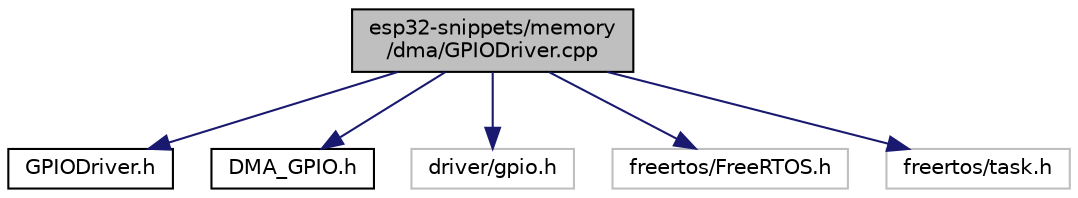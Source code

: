 digraph "esp32-snippets/memory/dma/GPIODriver.cpp"
{
  edge [fontname="Helvetica",fontsize="10",labelfontname="Helvetica",labelfontsize="10"];
  node [fontname="Helvetica",fontsize="10",shape=record];
  Node0 [label="esp32-snippets/memory\l/dma/GPIODriver.cpp",height=0.2,width=0.4,color="black", fillcolor="grey75", style="filled", fontcolor="black"];
  Node0 -> Node1 [color="midnightblue",fontsize="10",style="solid",fontname="Helvetica"];
  Node1 [label="GPIODriver.h",height=0.2,width=0.4,color="black", fillcolor="white", style="filled",URL="$_g_p_i_o_driver_8h.html"];
  Node0 -> Node2 [color="midnightblue",fontsize="10",style="solid",fontname="Helvetica"];
  Node2 [label="DMA_GPIO.h",height=0.2,width=0.4,color="black", fillcolor="white", style="filled",URL="$_d_m_a___g_p_i_o_8h.html"];
  Node0 -> Node3 [color="midnightblue",fontsize="10",style="solid",fontname="Helvetica"];
  Node3 [label="driver/gpio.h",height=0.2,width=0.4,color="grey75", fillcolor="white", style="filled"];
  Node0 -> Node4 [color="midnightblue",fontsize="10",style="solid",fontname="Helvetica"];
  Node4 [label="freertos/FreeRTOS.h",height=0.2,width=0.4,color="grey75", fillcolor="white", style="filled"];
  Node0 -> Node5 [color="midnightblue",fontsize="10",style="solid",fontname="Helvetica"];
  Node5 [label="freertos/task.h",height=0.2,width=0.4,color="grey75", fillcolor="white", style="filled"];
}

